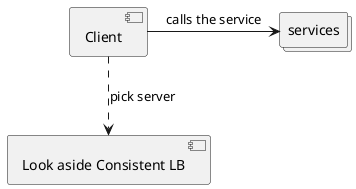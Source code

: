 @startuml "Look Aside Consistent Hash LB"
[Client]
[Look aside Consistent LB]
[Client] ..>[Look aside Consistent LB] : pick server
collections services
[Client] -> services : calls the service
@enduml